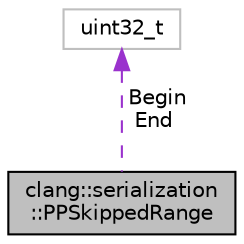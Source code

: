 digraph "clang::serialization::PPSkippedRange"
{
 // LATEX_PDF_SIZE
  bgcolor="transparent";
  edge [fontname="Helvetica",fontsize="10",labelfontname="Helvetica",labelfontsize="10"];
  node [fontname="Helvetica",fontsize="10",shape=record];
  Node1 [label="clang::serialization\l::PPSkippedRange",height=0.2,width=0.4,color="black", fillcolor="grey75", style="filled", fontcolor="black",tooltip="Source range of a skipped preprocessor region."];
  Node2 -> Node1 [dir="back",color="darkorchid3",fontsize="10",style="dashed",label=" Begin\nEnd" ,fontname="Helvetica"];
  Node2 [label="uint32_t",height=0.2,width=0.4,color="grey75",tooltip=" "];
}
